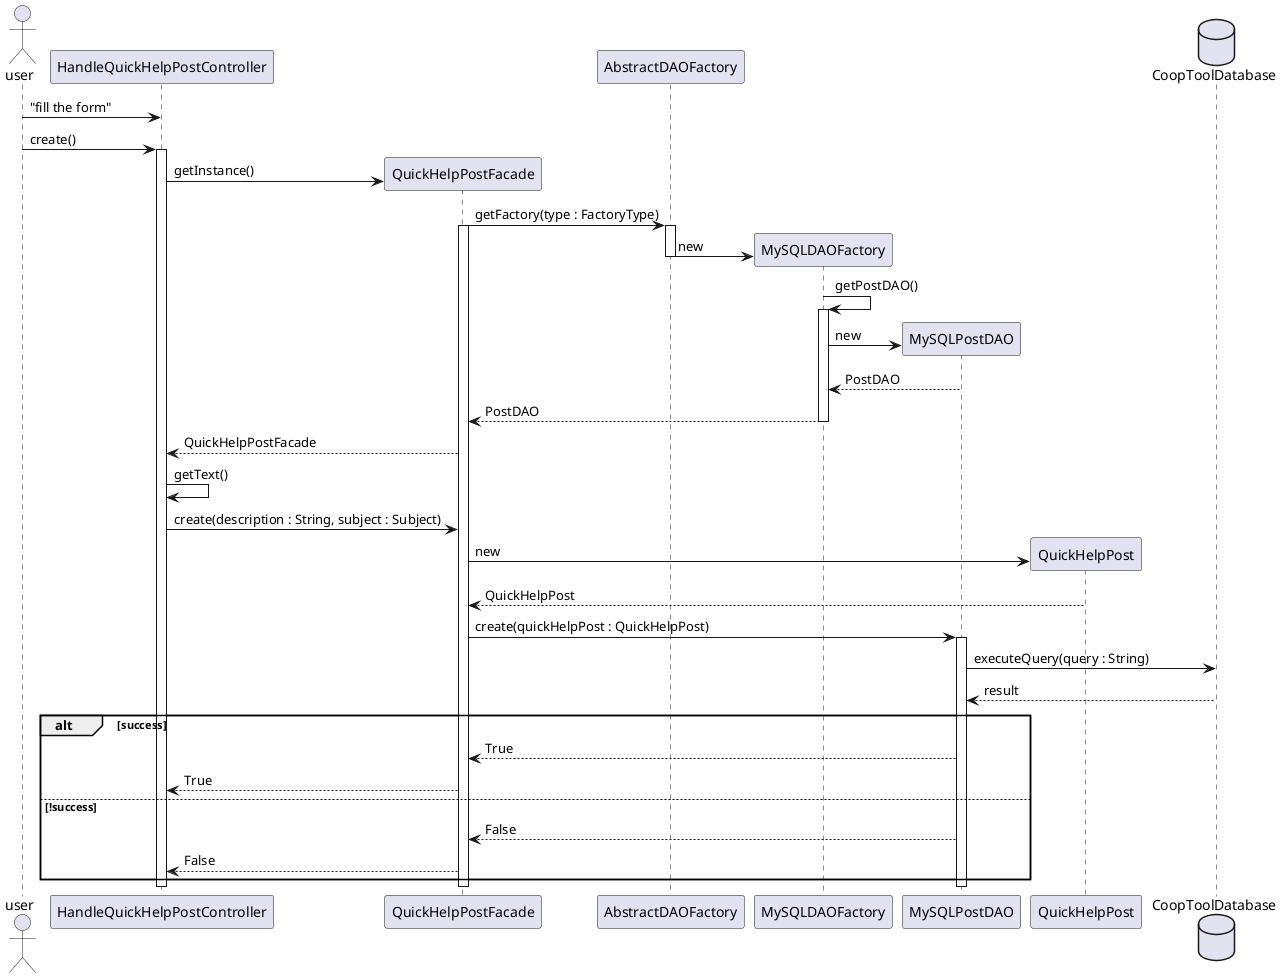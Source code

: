 @startuml
actor user
participant HandleQuickHelpPostController
participant QuickHelpPostFacade
participant AbstractDAOFactory
participant MySQLDAOFactory
participant MySQLPostDAO
participant QuickHelpPost
database CoopToolDatabase

user -> HandleQuickHelpPostController : "fill the form"
user -> HandleQuickHelpPostController : create()
activate HandleQuickHelpPostController
create QuickHelpPostFacade
HandleQuickHelpPostController -> QuickHelpPostFacade  : getInstance()
QuickHelpPostFacade -> AbstractDAOFactory : getFactory(type : FactoryType)
activate QuickHelpPostFacade
activate AbstractDAOFactory
create MySQLDAOFactory
AbstractDAOFactory -> MySQLDAOFactory : new
deactivate AbstractDAOFactory
MySQLDAOFactory -> MySQLDAOFactory : getPostDAO()
create MySQLPostDAO
activate MySQLDAOFactory
MySQLDAOFactory -> MySQLPostDAO : new
MySQLPostDAO --> MySQLDAOFactory : PostDAO
MySQLDAOFactory --> QuickHelpPostFacade : PostDAO
deactivate MySQLDAOFactory
QuickHelpPostFacade --> HandleQuickHelpPostController : QuickHelpPostFacade
HandleQuickHelpPostController -> HandleQuickHelpPostController : getText()

HandleQuickHelpPostController -> QuickHelpPostFacade : create(description : String, subject : Subject)
create QuickHelpPost
QuickHelpPostFacade -> QuickHelpPost : new
QuickHelpPost --> QuickHelpPostFacade : QuickHelpPost
QuickHelpPostFacade -> MySQLPostDAO : create(quickHelpPost : QuickHelpPost)
activate MySQLPostDAO
MySQLPostDAO -> CoopToolDatabase : executeQuery(query : String)
CoopToolDatabase --> MySQLPostDAO : result
alt success
    MySQLPostDAO --> QuickHelpPostFacade : True
    QuickHelpPostFacade --> HandleQuickHelpPostController : True
else !success
    MySQLPostDAO --> QuickHelpPostFacade : False
    QuickHelpPostFacade --> HandleQuickHelpPostController : False
end
deactivate HandleQuickHelpPostController
deactivate QuickHelpPostFacade
deactivate MySQLPostDAO

@enduml